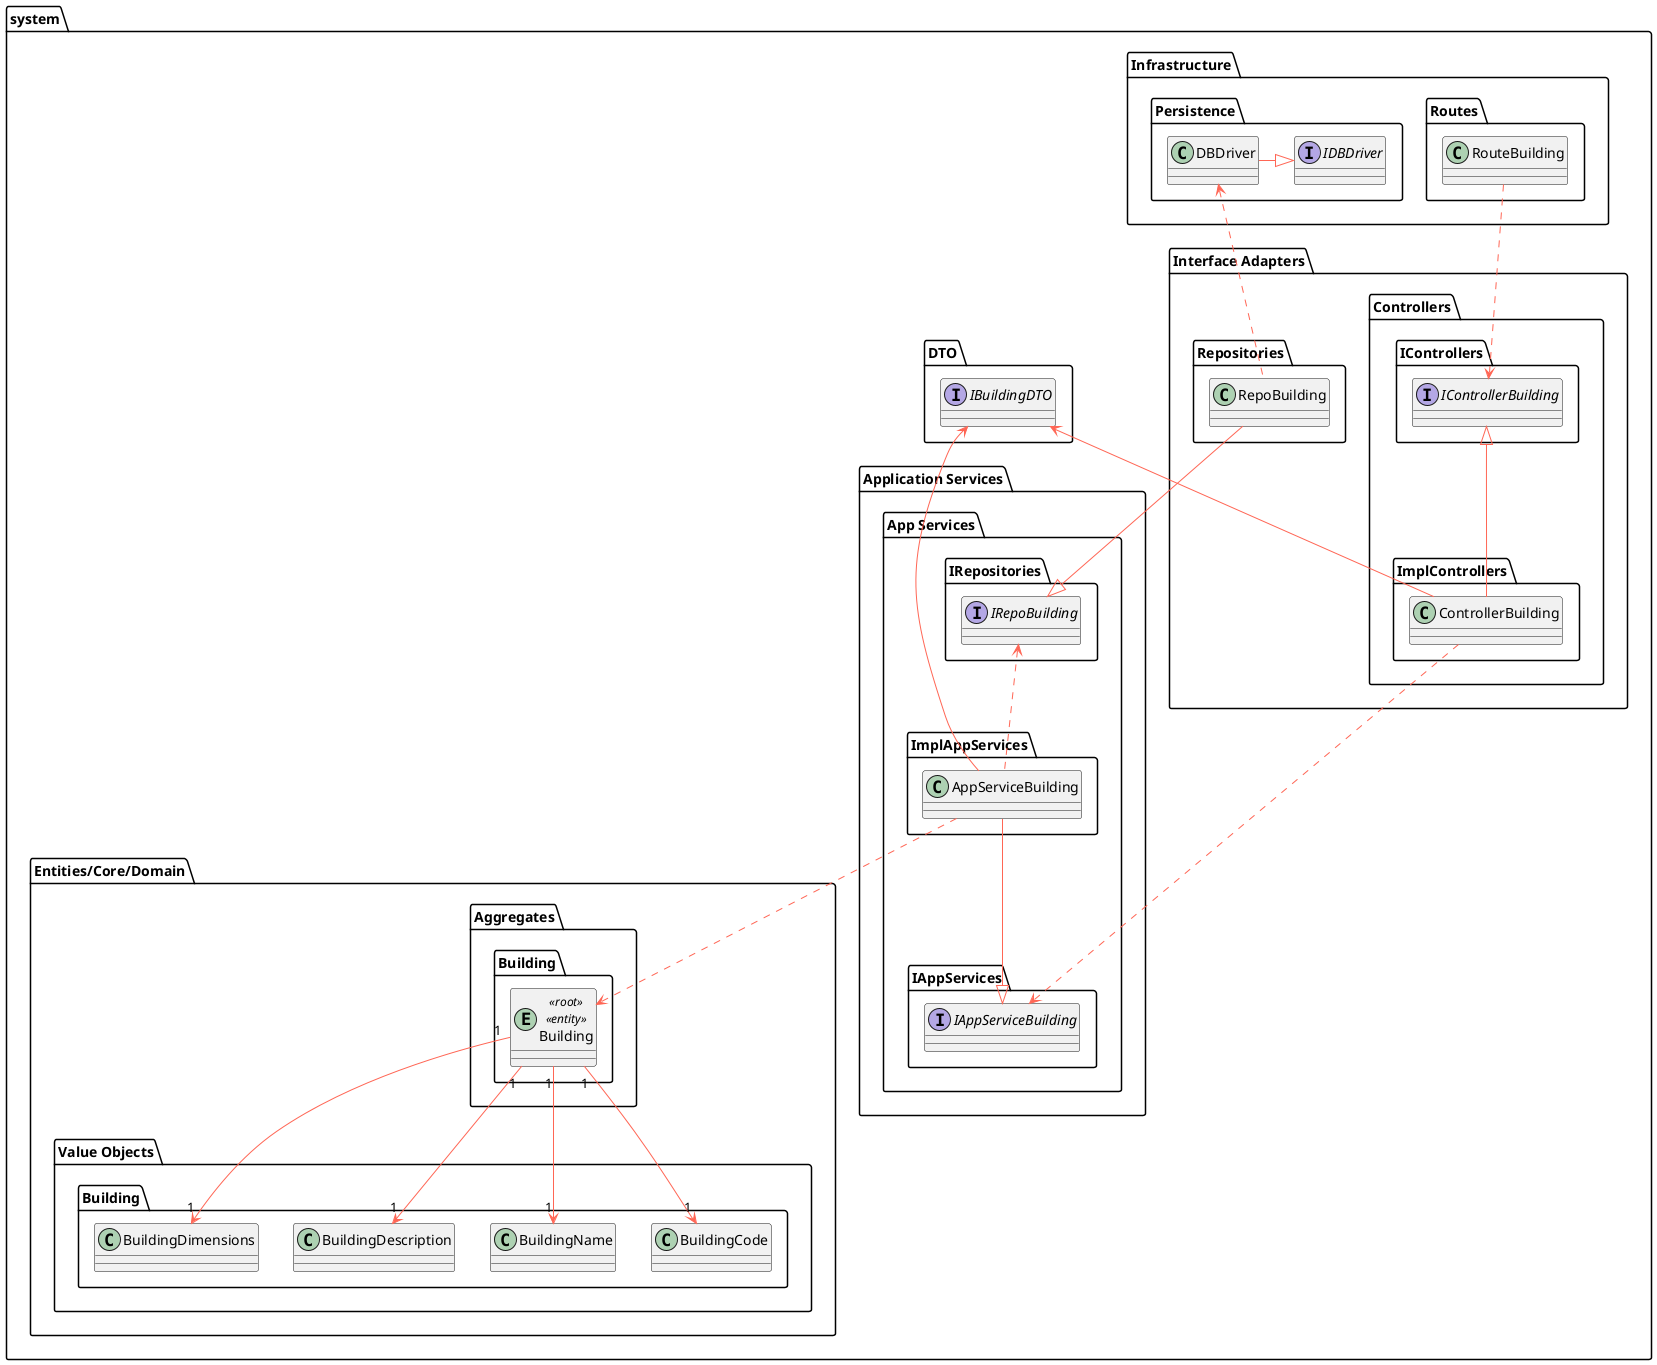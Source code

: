 @startuml

skinparam component {
    FontSize 16
    BackgroundColor<<Apache>> LightCoral
    BorderColor<<Apache>> #FF6655
    FontName Courier
    BorderColor black
    BackgroundColor DeepSkyBlue
    ArrowFontName Impact
    ArrowColor #FF6655
}

package system {
    package "Infrastructure" {
        package "Routes" {
            class RouteBuilding
        }

        package "Persistence" {
            interface IDBDriver
            class DBDriver
        }

        DBDriver -right-|> IDBDriver
    }

    package "Interface Adapters" {
        package "Controllers" {
            package "IControllers" {
                interface IControllerBuilding
            }

            package "ImplControllers" {
                class ControllerBuilding
            }
            ControllerBuilding -up-|> IControllerBuilding
        }

        package "Repositories" {
            class RepoBuilding

        }

        RepoBuilding .up.> DBDriver


        RouteBuilding ..> IControllerBuilding
    }

    package "Application Services" {
        package "App Services" {
            package "IAppServices" {
                interface IAppServiceBuilding
            }

            package "ImplAppServices" {
                class AppServiceBuilding
            }

            AppServiceBuilding --|> IAppServiceBuilding

            package "IRepositories" {
                interface IRepoBuilding

            }

            RepoBuilding --|> IRepoBuilding

        }

        ControllerBuilding ..> IAppServiceBuilding

        AppServiceBuilding .up.> IRepoBuilding
    }

    package "Entities/Core/Domain" {
        package "Aggregates" {


            package "Building" as a_building {
                entity Building <<root>> <<entity>>
            }
        }



        package "Value Objects" {
            package "Building" as vo_building {
                class BuildingCode
                class BuildingName
                class BuildingDescription
                class BuildingDimensions
            }
        }


        Building "1" --> "1" BuildingCode
        Building "1" --> "1" BuildingName
        Building "1" --> "1" BuildingDescription
        Building "1" --> "1" BuildingDimensions

        AppServiceBuilding ..> Building

    }

    package "DTO" {
        interface IBuildingDTO

    }
    AppServiceBuilding -up-> IBuildingDTO
    ControllerBuilding -up-> IBuildingDTO
}

@enduml

